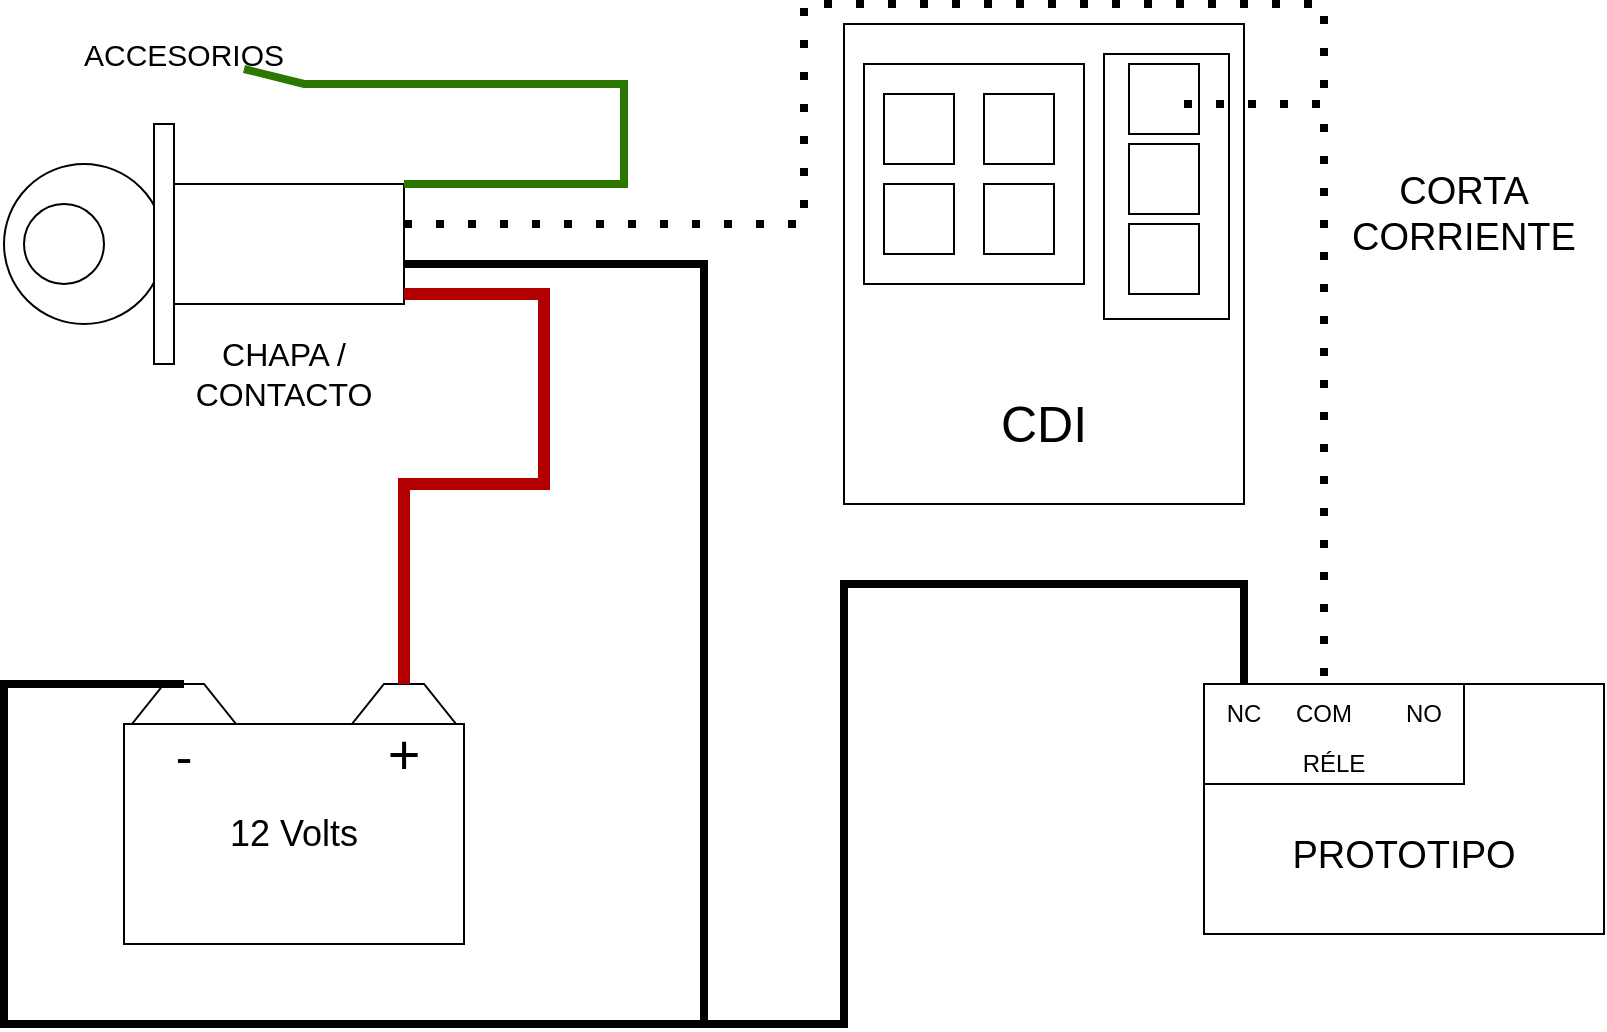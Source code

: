 <mxfile version="24.8.1">
  <diagram name="Página-1" id="Wtn4fc2ochVzjDbTPkas">
    <mxGraphModel dx="1050" dy="557" grid="1" gridSize="10" guides="1" tooltips="1" connect="1" arrows="1" fold="1" page="1" pageScale="1" pageWidth="827" pageHeight="1169" math="0" shadow="0">
      <root>
        <mxCell id="0" />
        <mxCell id="1" parent="0" />
        <mxCell id="_9yUBP7RWlpq5ExPo_8N-34" value="" style="group" vertex="1" connectable="0" parent="1">
          <mxGeometry x="440" y="20" width="200" height="240" as="geometry" />
        </mxCell>
        <mxCell id="_9yUBP7RWlpq5ExPo_8N-27" value="&lt;div&gt;&lt;br&gt;&lt;/div&gt;&lt;div&gt;&lt;br&gt;&lt;/div&gt;&lt;div&gt;&lt;br&gt;&lt;/div&gt;&lt;div&gt;&lt;br&gt;&lt;/div&gt;&lt;div&gt;&lt;br&gt;&lt;/div&gt;&lt;div&gt;&lt;br&gt;&lt;/div&gt;&lt;div&gt;&lt;br&gt;&lt;/div&gt;&lt;div&gt;&lt;br&gt;&lt;/div&gt;&lt;div&gt;&lt;br&gt;&lt;/div&gt;&lt;div&gt;&lt;br&gt;&lt;/div&gt;&lt;div&gt;&lt;br&gt;&lt;/div&gt;&lt;div style=&quot;font-size: 25px;&quot;&gt;CDI&lt;/div&gt;" style="rounded=0;whiteSpace=wrap;html=1;" vertex="1" parent="_9yUBP7RWlpq5ExPo_8N-34">
          <mxGeometry width="200" height="240" as="geometry" />
        </mxCell>
        <mxCell id="_9yUBP7RWlpq5ExPo_8N-16" value="" style="whiteSpace=wrap;html=1;aspect=fixed;" vertex="1" parent="_9yUBP7RWlpq5ExPo_8N-34">
          <mxGeometry x="10" y="20" width="110" height="110" as="geometry" />
        </mxCell>
        <mxCell id="_9yUBP7RWlpq5ExPo_8N-17" value="" style="whiteSpace=wrap;html=1;aspect=fixed;" vertex="1" parent="_9yUBP7RWlpq5ExPo_8N-34">
          <mxGeometry x="20" y="35" width="35" height="35" as="geometry" />
        </mxCell>
        <mxCell id="_9yUBP7RWlpq5ExPo_8N-18" value="" style="whiteSpace=wrap;html=1;aspect=fixed;" vertex="1" parent="_9yUBP7RWlpq5ExPo_8N-34">
          <mxGeometry x="20" y="80" width="35" height="35" as="geometry" />
        </mxCell>
        <mxCell id="_9yUBP7RWlpq5ExPo_8N-20" value="" style="whiteSpace=wrap;html=1;aspect=fixed;" vertex="1" parent="_9yUBP7RWlpq5ExPo_8N-34">
          <mxGeometry x="70" y="35" width="35" height="35" as="geometry" />
        </mxCell>
        <mxCell id="_9yUBP7RWlpq5ExPo_8N-21" value="" style="whiteSpace=wrap;html=1;aspect=fixed;" vertex="1" parent="_9yUBP7RWlpq5ExPo_8N-34">
          <mxGeometry x="70" y="80" width="35" height="35" as="geometry" />
        </mxCell>
        <mxCell id="_9yUBP7RWlpq5ExPo_8N-22" value="" style="rounded=0;whiteSpace=wrap;html=1;rotation=90;" vertex="1" parent="_9yUBP7RWlpq5ExPo_8N-34">
          <mxGeometry x="95" y="50" width="132.5" height="62.5" as="geometry" />
        </mxCell>
        <mxCell id="_9yUBP7RWlpq5ExPo_8N-23" value="" style="whiteSpace=wrap;html=1;aspect=fixed;" vertex="1" parent="_9yUBP7RWlpq5ExPo_8N-34">
          <mxGeometry x="142.5" y="20" width="35" height="35" as="geometry" />
        </mxCell>
        <mxCell id="_9yUBP7RWlpq5ExPo_8N-24" value="" style="whiteSpace=wrap;html=1;aspect=fixed;" vertex="1" parent="_9yUBP7RWlpq5ExPo_8N-34">
          <mxGeometry x="142.5" y="60" width="35" height="35" as="geometry" />
        </mxCell>
        <mxCell id="_9yUBP7RWlpq5ExPo_8N-25" value="" style="whiteSpace=wrap;html=1;aspect=fixed;" vertex="1" parent="_9yUBP7RWlpq5ExPo_8N-34">
          <mxGeometry x="142.5" y="100" width="35" height="35" as="geometry" />
        </mxCell>
        <mxCell id="_9yUBP7RWlpq5ExPo_8N-46" value="" style="endArrow=none;html=1;rounded=0;strokeWidth=4;" edge="1" parent="_9yUBP7RWlpq5ExPo_8N-34">
          <mxGeometry width="50" height="50" relative="1" as="geometry">
            <mxPoint x="200" y="330" as="sourcePoint" />
            <mxPoint y="430" as="targetPoint" />
            <Array as="points">
              <mxPoint x="200" y="280" />
              <mxPoint y="280" />
            </Array>
          </mxGeometry>
        </mxCell>
        <mxCell id="_9yUBP7RWlpq5ExPo_8N-35" value="" style="group" vertex="1" connectable="0" parent="1">
          <mxGeometry x="20" y="70" width="200" height="140" as="geometry" />
        </mxCell>
        <mxCell id="_9yUBP7RWlpq5ExPo_8N-5" value="" style="ellipse;whiteSpace=wrap;html=1;aspect=fixed;" vertex="1" parent="_9yUBP7RWlpq5ExPo_8N-35">
          <mxGeometry y="20" width="80" height="80" as="geometry" />
        </mxCell>
        <mxCell id="_9yUBP7RWlpq5ExPo_8N-6" value="" style="ellipse;whiteSpace=wrap;html=1;aspect=fixed;" vertex="1" parent="_9yUBP7RWlpq5ExPo_8N-35">
          <mxGeometry x="10" y="40" width="40" height="40" as="geometry" />
        </mxCell>
        <mxCell id="_9yUBP7RWlpq5ExPo_8N-9" value="" style="rounded=0;whiteSpace=wrap;html=1;" vertex="1" parent="_9yUBP7RWlpq5ExPo_8N-35">
          <mxGeometry x="80" y="30" width="120" height="60" as="geometry" />
        </mxCell>
        <mxCell id="_9yUBP7RWlpq5ExPo_8N-8" value="" style="rounded=0;whiteSpace=wrap;html=1;rotation=90;" vertex="1" parent="_9yUBP7RWlpq5ExPo_8N-35">
          <mxGeometry x="20" y="55" width="120" height="10" as="geometry" />
        </mxCell>
        <mxCell id="_9yUBP7RWlpq5ExPo_8N-57" value="&lt;font style=&quot;font-size: 16px;&quot;&gt;CHAPA / CONTACTO&lt;/font&gt;" style="text;html=1;align=center;verticalAlign=middle;whiteSpace=wrap;rounded=0;" vertex="1" parent="_9yUBP7RWlpq5ExPo_8N-35">
          <mxGeometry x="110" y="110" width="60" height="30" as="geometry" />
        </mxCell>
        <mxCell id="_9yUBP7RWlpq5ExPo_8N-36" value="" style="group" vertex="1" connectable="0" parent="1">
          <mxGeometry x="80" y="350" width="170" height="130" as="geometry" />
        </mxCell>
        <mxCell id="_9yUBP7RWlpq5ExPo_8N-11" value="" style="shape=hexagon;perimeter=hexagonPerimeter2;whiteSpace=wrap;html=1;fixedSize=1;" vertex="1" parent="_9yUBP7RWlpq5ExPo_8N-36">
          <mxGeometry width="60" height="50" as="geometry" />
        </mxCell>
        <mxCell id="_9yUBP7RWlpq5ExPo_8N-12" value="" style="shape=hexagon;perimeter=hexagonPerimeter2;whiteSpace=wrap;html=1;fixedSize=1;" vertex="1" parent="_9yUBP7RWlpq5ExPo_8N-36">
          <mxGeometry x="110" width="60" height="50" as="geometry" />
        </mxCell>
        <mxCell id="_9yUBP7RWlpq5ExPo_8N-10" value="&lt;font style=&quot;font-size: 18px;&quot;&gt;12 Volts&lt;/font&gt;" style="rounded=0;whiteSpace=wrap;html=1;" vertex="1" parent="_9yUBP7RWlpq5ExPo_8N-36">
          <mxGeometry y="20" width="170" height="110" as="geometry" />
        </mxCell>
        <mxCell id="_9yUBP7RWlpq5ExPo_8N-14" value="&lt;div style=&quot;font-size: 28px;&quot;&gt;+&lt;/div&gt;" style="text;html=1;align=center;verticalAlign=middle;whiteSpace=wrap;rounded=0;" vertex="1" parent="_9yUBP7RWlpq5ExPo_8N-36">
          <mxGeometry x="110" y="20" width="60" height="30" as="geometry" />
        </mxCell>
        <mxCell id="_9yUBP7RWlpq5ExPo_8N-15" value="&lt;font style=&quot;font-size: 25px;&quot;&gt;-&lt;/font&gt;" style="text;html=1;align=center;verticalAlign=middle;whiteSpace=wrap;rounded=0;" vertex="1" parent="_9yUBP7RWlpq5ExPo_8N-36">
          <mxGeometry y="20" width="60" height="30" as="geometry" />
        </mxCell>
        <mxCell id="_9yUBP7RWlpq5ExPo_8N-32" value="&lt;div&gt;&lt;font style=&quot;font-size: 19px;&quot;&gt;&lt;br&gt;&lt;/font&gt;&lt;/div&gt;&lt;font style=&quot;font-size: 19px;&quot;&gt;&lt;div&gt;&lt;font style=&quot;font-size: 19px;&quot;&gt;&lt;br&gt;&lt;/font&gt;&lt;/div&gt;PROTOTIPO&lt;/font&gt;" style="rounded=0;whiteSpace=wrap;html=1;" vertex="1" parent="1">
          <mxGeometry x="620" y="350" width="200" height="125" as="geometry" />
        </mxCell>
        <mxCell id="_9yUBP7RWlpq5ExPo_8N-33" value="&lt;div&gt;&lt;br&gt;&lt;/div&gt;&lt;div&gt;&lt;br&gt;&lt;/div&gt;RÉLE" style="rounded=0;whiteSpace=wrap;html=1;" vertex="1" parent="1">
          <mxGeometry x="620" y="350" width="130" height="50" as="geometry" />
        </mxCell>
        <mxCell id="_9yUBP7RWlpq5ExPo_8N-40" value="NC" style="text;html=1;align=center;verticalAlign=middle;whiteSpace=wrap;rounded=0;" vertex="1" parent="1">
          <mxGeometry x="610" y="350" width="60" height="30" as="geometry" />
        </mxCell>
        <mxCell id="_9yUBP7RWlpq5ExPo_8N-41" value="COM" style="text;html=1;align=center;verticalAlign=middle;whiteSpace=wrap;rounded=0;" vertex="1" parent="1">
          <mxGeometry x="650" y="350" width="60" height="30" as="geometry" />
        </mxCell>
        <mxCell id="_9yUBP7RWlpq5ExPo_8N-42" value="NO" style="text;html=1;align=center;verticalAlign=middle;whiteSpace=wrap;rounded=0;" vertex="1" parent="1">
          <mxGeometry x="700" y="350" width="60" height="30" as="geometry" />
        </mxCell>
        <mxCell id="_9yUBP7RWlpq5ExPo_8N-47" value="" style="endArrow=none;html=1;rounded=0;strokeWidth=4;" edge="1" parent="1">
          <mxGeometry width="50" height="50" relative="1" as="geometry">
            <mxPoint x="110" y="350" as="sourcePoint" />
            <mxPoint x="440" y="450" as="targetPoint" />
            <Array as="points">
              <mxPoint x="20" y="350" />
              <mxPoint x="20" y="520" />
              <mxPoint x="440" y="520" />
            </Array>
          </mxGeometry>
        </mxCell>
        <mxCell id="_9yUBP7RWlpq5ExPo_8N-48" value="" style="endArrow=none;html=1;rounded=0;entryX=0.5;entryY=0;entryDx=0;entryDy=0;fillColor=#e51400;strokeColor=#B20000;strokeWidth=6;" edge="1" parent="1" target="_9yUBP7RWlpq5ExPo_8N-12">
          <mxGeometry width="50" height="50" relative="1" as="geometry">
            <mxPoint x="220" y="155" as="sourcePoint" />
            <mxPoint x="290" y="155" as="targetPoint" />
            <Array as="points">
              <mxPoint x="290" y="155" />
              <mxPoint x="290" y="250" />
              <mxPoint x="220" y="250" />
            </Array>
          </mxGeometry>
        </mxCell>
        <mxCell id="_9yUBP7RWlpq5ExPo_8N-49" value="" style="endArrow=none;html=1;rounded=0;strokeWidth=4;" edge="1" parent="1">
          <mxGeometry width="50" height="50" relative="1" as="geometry">
            <mxPoint x="220" y="140" as="sourcePoint" />
            <mxPoint x="370" y="520" as="targetPoint" />
            <Array as="points">
              <mxPoint x="370" y="140" />
            </Array>
          </mxGeometry>
        </mxCell>
        <mxCell id="_9yUBP7RWlpq5ExPo_8N-51" value="" style="endArrow=none;html=1;rounded=0;" edge="1" parent="1" source="_9yUBP7RWlpq5ExPo_8N-52">
          <mxGeometry width="50" height="50" relative="1" as="geometry">
            <mxPoint x="220" y="100" as="sourcePoint" />
            <mxPoint x="90" y="50" as="targetPoint" />
            <Array as="points" />
          </mxGeometry>
        </mxCell>
        <mxCell id="_9yUBP7RWlpq5ExPo_8N-53" value="" style="endArrow=none;html=1;rounded=0;fillColor=#60a917;strokeColor=#2D7600;strokeWidth=4;" edge="1" parent="1" target="_9yUBP7RWlpq5ExPo_8N-52">
          <mxGeometry width="50" height="50" relative="1" as="geometry">
            <mxPoint x="220" y="100" as="sourcePoint" />
            <mxPoint x="90" y="50" as="targetPoint" />
            <Array as="points">
              <mxPoint x="330" y="100" />
              <mxPoint x="330" y="50" />
              <mxPoint x="170" y="50" />
            </Array>
          </mxGeometry>
        </mxCell>
        <mxCell id="_9yUBP7RWlpq5ExPo_8N-52" value="ACCESORIOS" style="text;html=1;align=center;verticalAlign=middle;whiteSpace=wrap;rounded=0;fontSize=15;" vertex="1" parent="1">
          <mxGeometry x="80" y="20" width="60" height="30" as="geometry" />
        </mxCell>
        <mxCell id="_9yUBP7RWlpq5ExPo_8N-54" value="" style="endArrow=none;dashed=1;html=1;dashPattern=1 3;strokeWidth=4;rounded=0;" edge="1" parent="1">
          <mxGeometry width="50" height="50" relative="1" as="geometry">
            <mxPoint x="220" y="120" as="sourcePoint" />
            <mxPoint x="680" y="60" as="targetPoint" />
            <Array as="points">
              <mxPoint x="420" y="120" />
              <mxPoint x="420" y="10" />
              <mxPoint x="680" y="10" />
            </Array>
          </mxGeometry>
        </mxCell>
        <mxCell id="_9yUBP7RWlpq5ExPo_8N-55" value="&lt;font style=&quot;font-size: 19px;&quot;&gt;CORTA CORRIENTE&lt;/font&gt;" style="text;html=1;align=center;verticalAlign=middle;whiteSpace=wrap;rounded=0;" vertex="1" parent="1">
          <mxGeometry x="720" y="100" width="60" height="30" as="geometry" />
        </mxCell>
        <mxCell id="_9yUBP7RWlpq5ExPo_8N-56" value="" style="endArrow=none;dashed=1;html=1;dashPattern=1 3;strokeWidth=4;rounded=0;entryX=0.5;entryY=0;entryDx=0;entryDy=0;" edge="1" parent="1" target="_9yUBP7RWlpq5ExPo_8N-41">
          <mxGeometry width="50" height="50" relative="1" as="geometry">
            <mxPoint x="610" y="60" as="sourcePoint" />
            <mxPoint x="680" y="60" as="targetPoint" />
            <Array as="points">
              <mxPoint x="680" y="60" />
            </Array>
          </mxGeometry>
        </mxCell>
      </root>
    </mxGraphModel>
  </diagram>
</mxfile>
